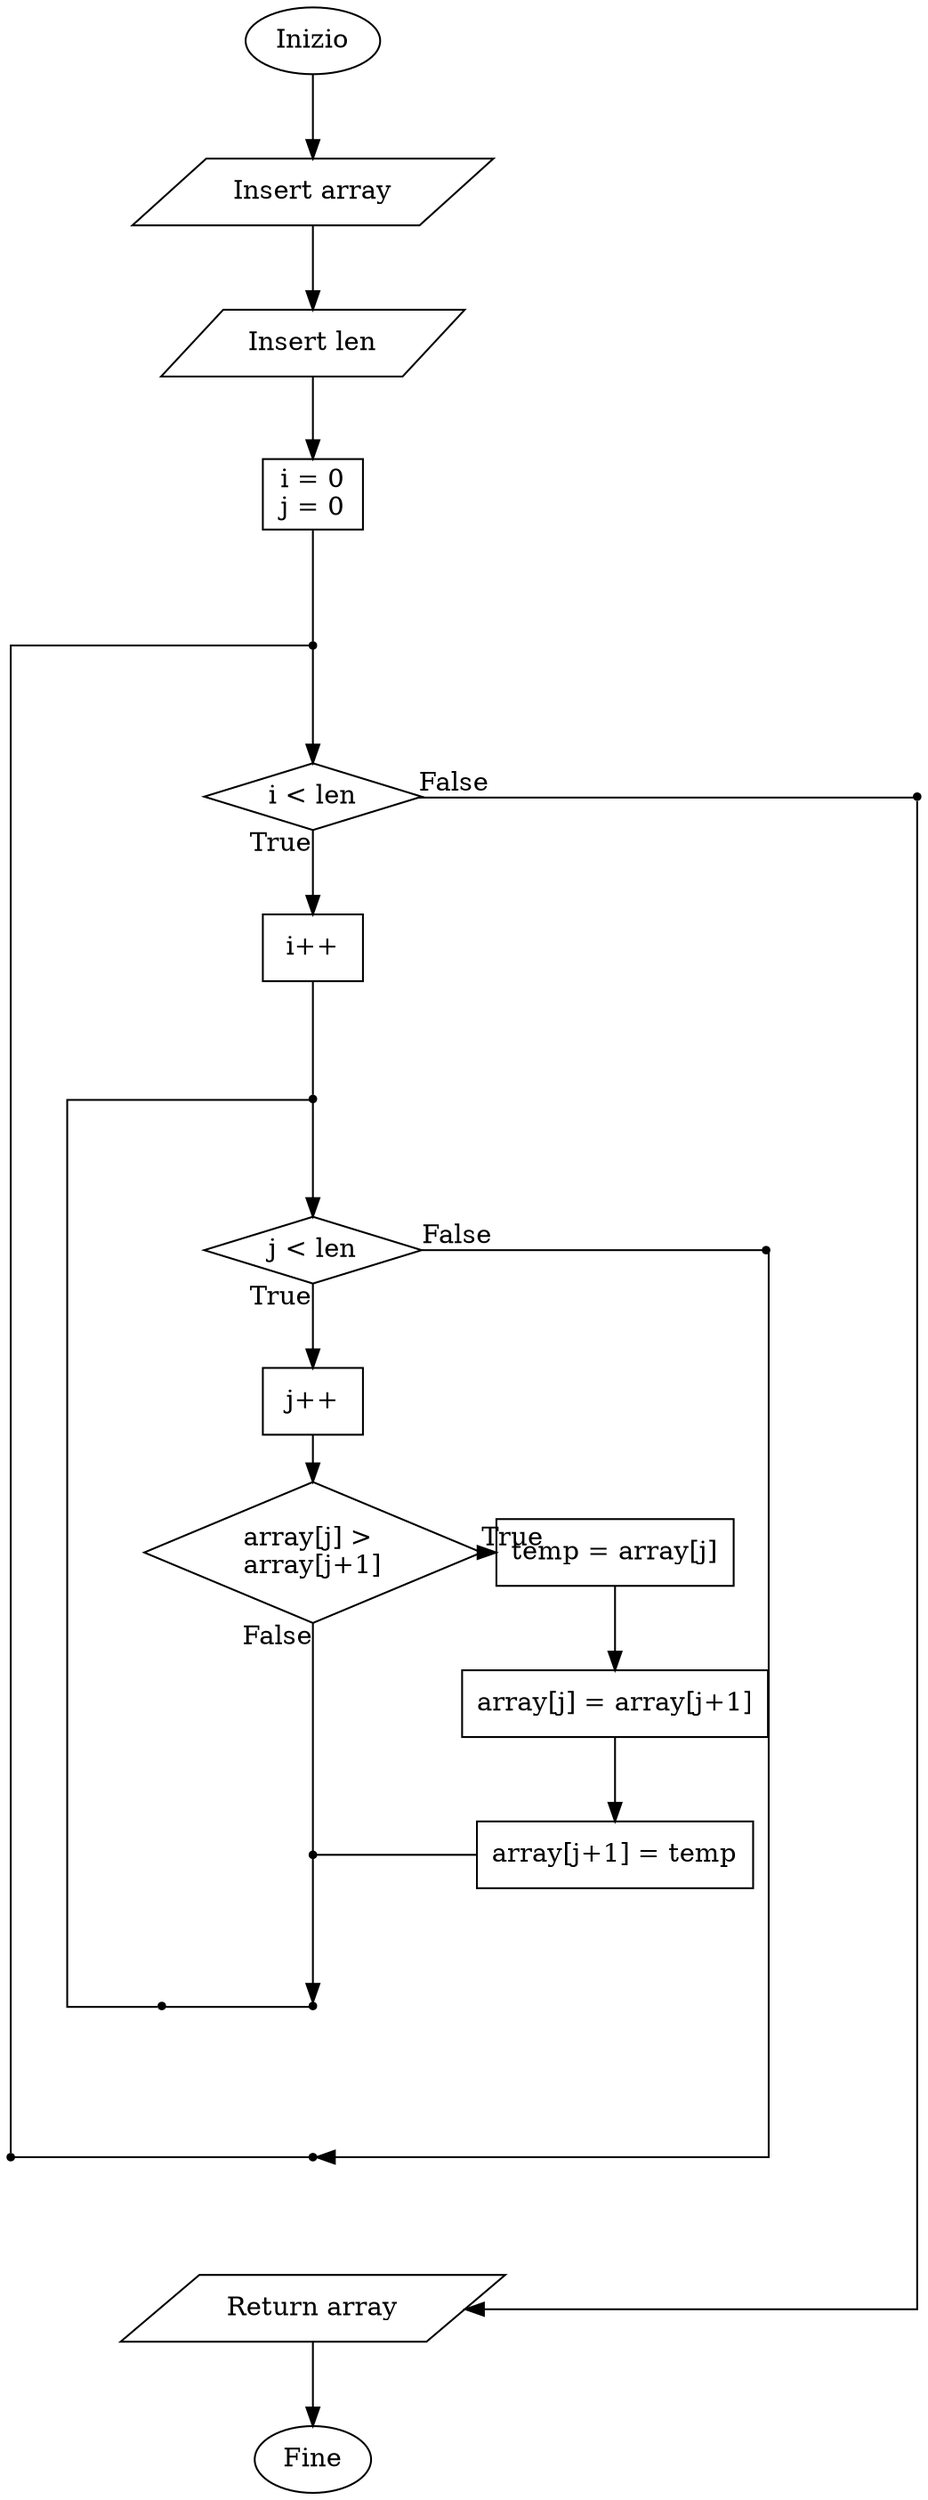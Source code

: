 /* Generated by GvGen v.1.0 (https://www.github.com/stricaud/gvgen) */

digraph G {
compound=true;nodesep=1;ranksep=0.5;splines=ortho;layout=neato;overlap=scalexy;
   node1 [shape="ellipse",label="Inizio",pos="0,0!"];
   node2 [shape="ellipse",label="Fine",pos="0,-16!"];
   node3 [shape="parallelogram",label="Insert array",pos="0,-1!"];
   node4 [shape="parallelogram",label="Insert len",pos="0,-2!"];
   node5 [shape="box",label="i = 0
j = 0
",pos="0,-3!"];
   node6 [shape="point",label="",pos="0,-4!"];
   node7 [shape="diamond",label="i < len",pos="0,-5!"];
   node8 [shape="box",label="i++",pos="0,-6!"];
   node9 [shape="point",label="",pos="0,-7!"];
   node10 [shape="diamond",label="j < len",pos="0,-8!"];
   node11 [shape="box",label="j++",pos="0,-9!"];
   node12 [shape="diamond",label="array[j] > 
array[j+1]
",pos="0,-10!"];
   node13 [shape="box",label="temp = array[j]",pos="2,-10!"];
   node14 [shape="box",label="array[j] = array[j+1]",pos="2,-11!"];
   node15 [shape="box",label="array[j+1] = temp",pos="2,-12!"];
   node16 [shape="point",label="",pos="0,-12!"];
   node17 [shape="point",label="",pos="0,-13!"];
   node18 [shape="point",label="",pos="-1,-13!"];
   node19 [shape="point",label="",pos="3,-8!"];
   node20 [shape="point",label="",pos="0,-14!"];
   node21 [shape="point",label="",pos="-2,-14!"];
   node22 [shape="point",label="",pos="4,-5!"];
   node23 [shape="parallelogram",label="Return array",pos="0,-15!"];
node1->node3;
node3->node4;
node4->node5;
node5->node6 [arrowhead="none"];
node6->node7;
node7->node8 [taillabel="True"];
node7->node22 [arrowhead="none",taillabel="False"];
node8->node9 [arrowhead="none"];
node9->node10;
node10->node11 [taillabel="True"];
node10->node19 [arrowhead="none",taillabel="False"];
node11->node12;
node12->node13 [taillabel="True"];
node12->node16 [arrowhead="none",taillabel="False"];
node13->node14;
node14->node15;
node15->node16 [arrowhead="none"];
node16->node17;
node17->node18 [arrowhead="none",tailport="s"];
node18->node9 [arrowhead="none"];
node19->node20;
node20->node21 [arrowhead="none",tailport="s"];
node21->node6 [arrowhead="none"];
node22->node23;
node23->node2;
}
